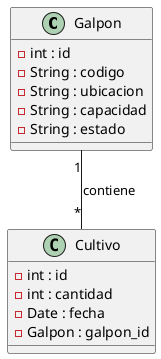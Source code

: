 @startuml hola

class Galpon{
    - int : id
    - String : codigo
    - String : ubicacion
    - String : capacidad
    - String : estado 
}

class Cultivo{
    - int : id
    - int : cantidad
    - Date : fecha
    - Galpon : galpon_id
}

Galpon "1" -- "*" Cultivo : contiene
@enduml